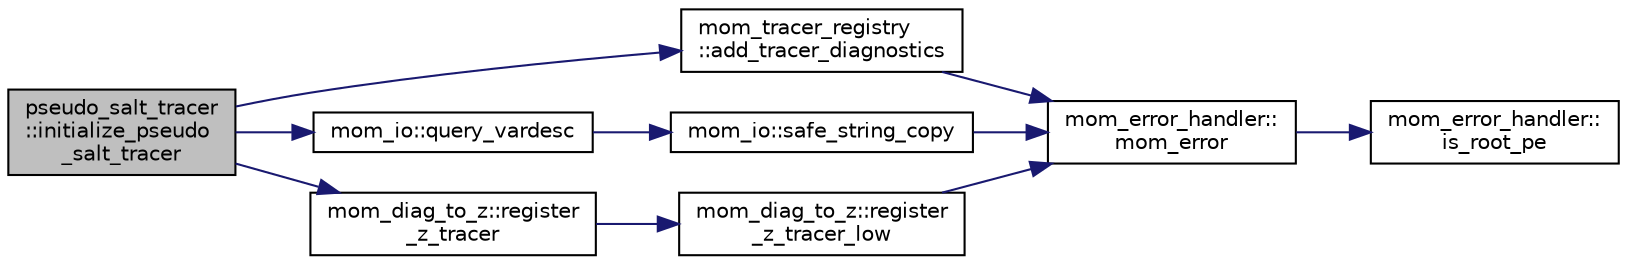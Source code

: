 digraph "pseudo_salt_tracer::initialize_pseudo_salt_tracer"
{
 // INTERACTIVE_SVG=YES
  edge [fontname="Helvetica",fontsize="10",labelfontname="Helvetica",labelfontsize="10"];
  node [fontname="Helvetica",fontsize="10",shape=record];
  rankdir="LR";
  Node0 [label="pseudo_salt_tracer\l::initialize_pseudo\l_salt_tracer",height=0.2,width=0.4,color="black", fillcolor="grey75", style="filled", fontcolor="black"];
  Node0 -> Node1 [color="midnightblue",fontsize="10",style="solid",fontname="Helvetica"];
  Node1 [label="mom_tracer_registry\l::add_tracer_diagnostics",height=0.2,width=0.4,color="black", fillcolor="white", style="filled",URL="$namespacemom__tracer__registry.html#ac008525fee272a225a19998ae437b5bf",tooltip="This subroutine adds diagnostic arrays for a tracer that has previously been registered by a call to ..."];
  Node1 -> Node2 [color="midnightblue",fontsize="10",style="solid",fontname="Helvetica"];
  Node2 [label="mom_error_handler::\lmom_error",height=0.2,width=0.4,color="black", fillcolor="white", style="filled",URL="$namespacemom__error__handler.html#a460cfb79a06c29fc249952c2a3710d67"];
  Node2 -> Node3 [color="midnightblue",fontsize="10",style="solid",fontname="Helvetica"];
  Node3 [label="mom_error_handler::\lis_root_pe",height=0.2,width=0.4,color="black", fillcolor="white", style="filled",URL="$namespacemom__error__handler.html#ad5f00a53059c72fe2332d1436c80ca71"];
  Node0 -> Node4 [color="midnightblue",fontsize="10",style="solid",fontname="Helvetica"];
  Node4 [label="mom_io::query_vardesc",height=0.2,width=0.4,color="black", fillcolor="white", style="filled",URL="$namespacemom__io.html#a23e82d1d89d9bb1c9bdf802ce80d4508",tooltip="This routine queries vardesc. "];
  Node4 -> Node5 [color="midnightblue",fontsize="10",style="solid",fontname="Helvetica"];
  Node5 [label="mom_io::safe_string_copy",height=0.2,width=0.4,color="black", fillcolor="white", style="filled",URL="$namespacemom__io.html#ac4bc408e8b38dbd669842753f26ebf88",tooltip="Copies a string. "];
  Node5 -> Node2 [color="midnightblue",fontsize="10",style="solid",fontname="Helvetica"];
  Node0 -> Node6 [color="midnightblue",fontsize="10",style="solid",fontname="Helvetica"];
  Node6 [label="mom_diag_to_z::register\l_z_tracer",height=0.2,width=0.4,color="black", fillcolor="white", style="filled",URL="$namespacemom__diag__to__z.html#a6946a3316715041c5944df17db1aef74",tooltip="This subroutine registers a tracer to be output in depth space. "];
  Node6 -> Node7 [color="midnightblue",fontsize="10",style="solid",fontname="Helvetica"];
  Node7 [label="mom_diag_to_z::register\l_z_tracer_low",height=0.2,width=0.4,color="black", fillcolor="white", style="filled",URL="$namespacemom__diag__to__z.html#adde57f2503f5c182af511fba0f4c83ea",tooltip="This subroutine registers a tracer to be output in depth space. "];
  Node7 -> Node2 [color="midnightblue",fontsize="10",style="solid",fontname="Helvetica"];
}
